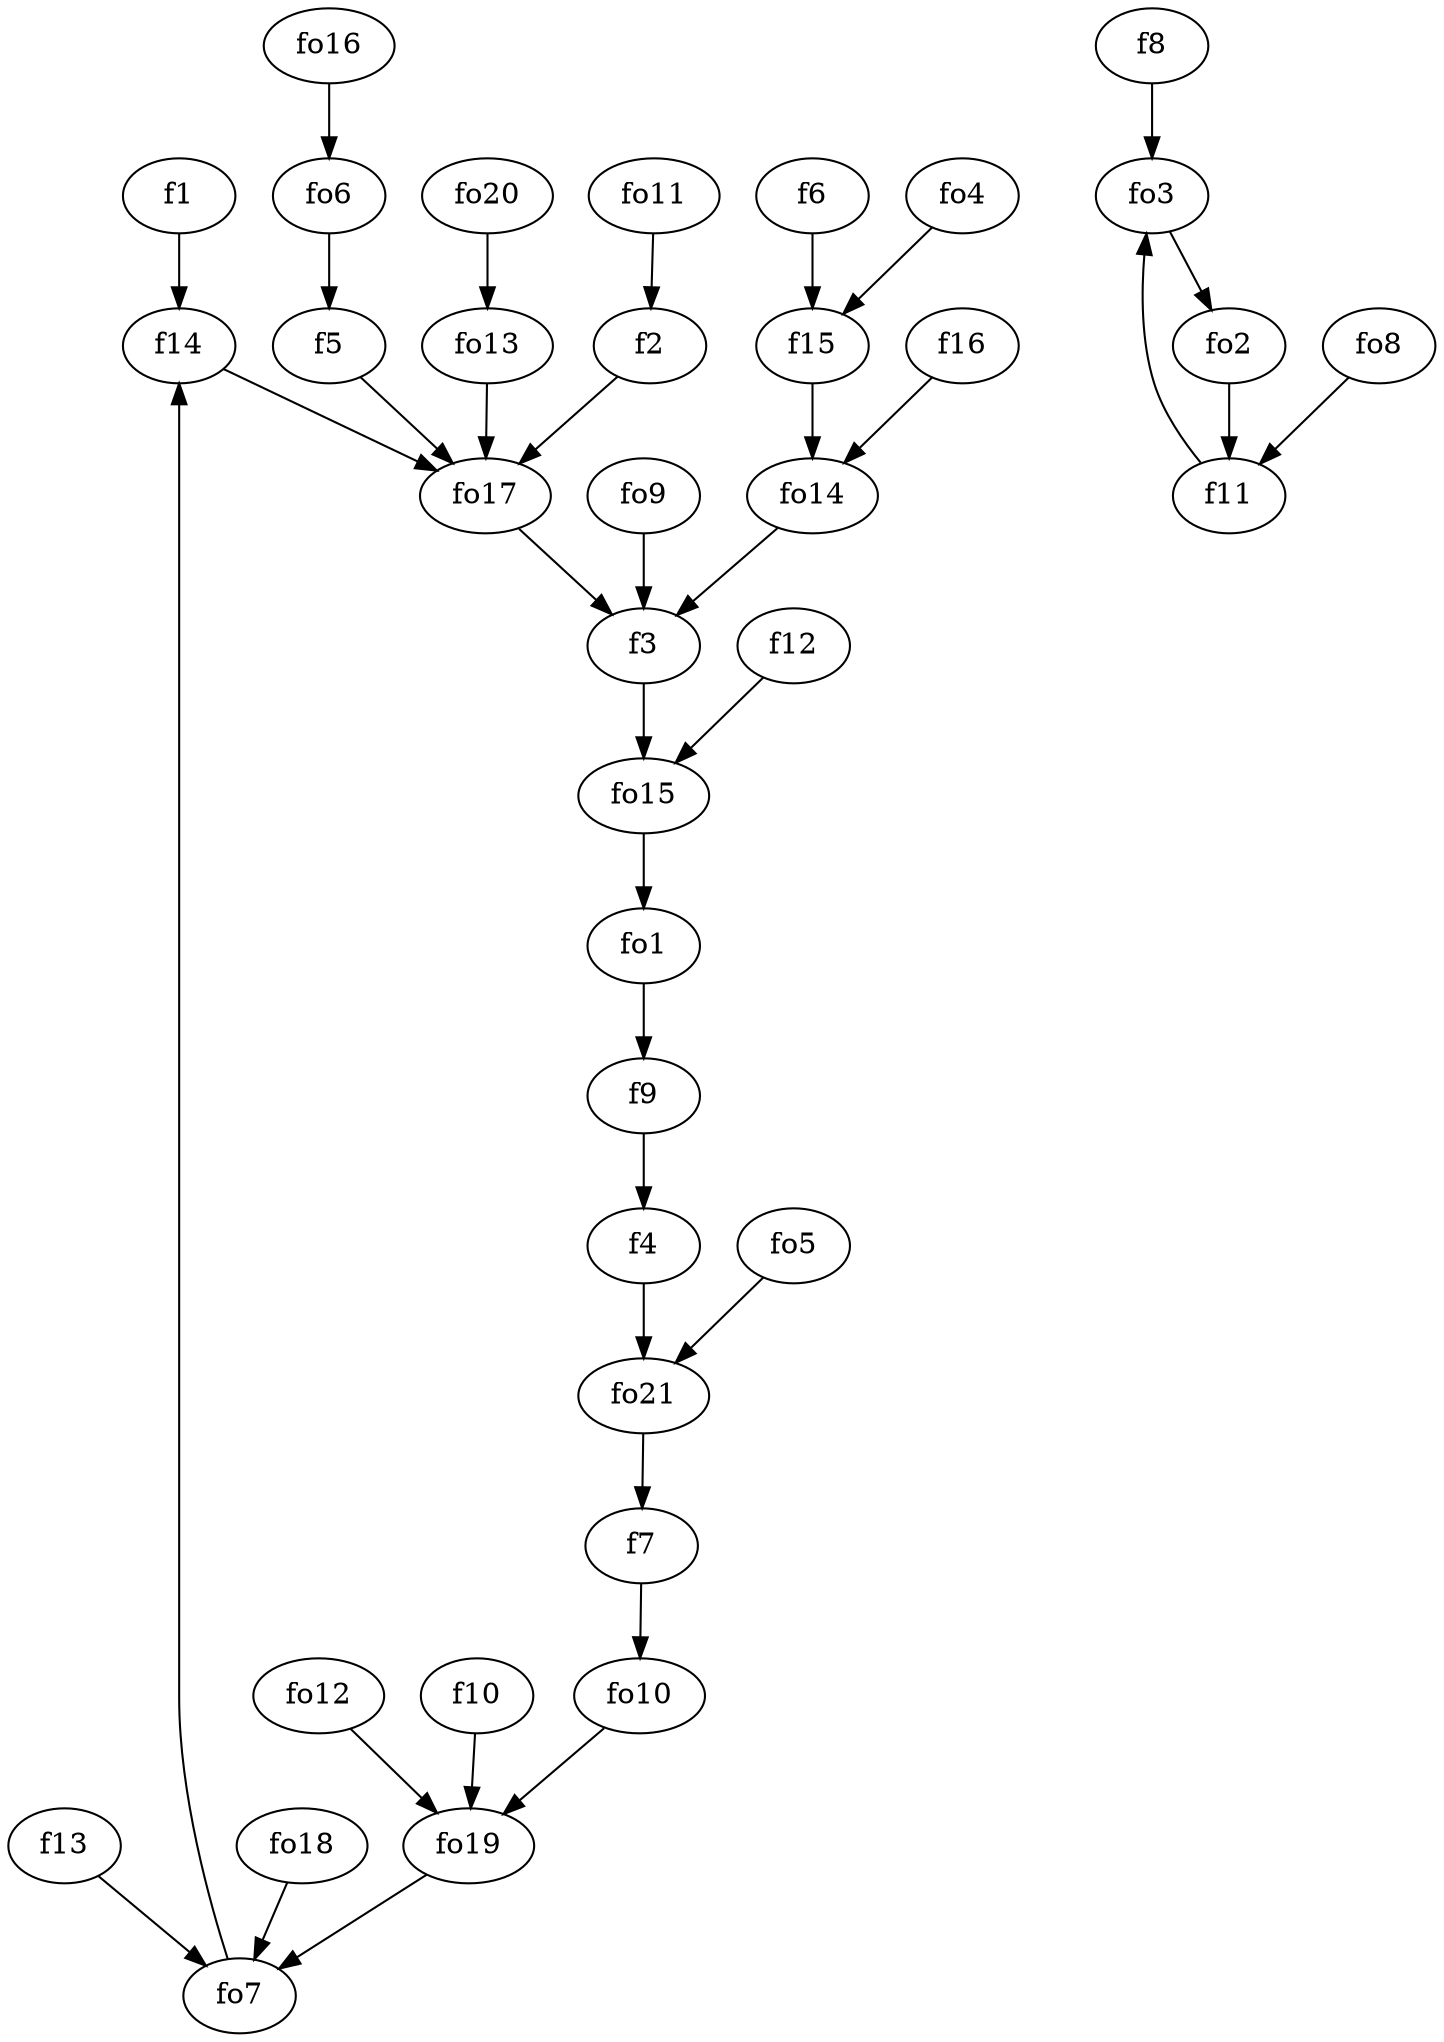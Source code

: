 strict digraph  {
f1;
f2;
f3;
f4;
f5;
f6;
f7;
f8;
f9;
f10;
f11;
f12;
f13;
f14;
f15;
f16;
fo1;
fo2;
fo3;
fo4;
fo5;
fo6;
fo7;
fo8;
fo9;
fo10;
fo11;
fo12;
fo13;
fo14;
fo15;
fo16;
fo17;
fo18;
fo19;
fo20;
fo21;
f1 -> f14  [weight=2];
f2 -> fo17  [weight=2];
f3 -> fo15  [weight=2];
f4 -> fo21  [weight=2];
f5 -> fo17  [weight=2];
f6 -> f15  [weight=2];
f7 -> fo10  [weight=2];
f8 -> fo3  [weight=2];
f9 -> f4  [weight=2];
f10 -> fo19  [weight=2];
f11 -> fo3  [weight=2];
f12 -> fo15  [weight=2];
f13 -> fo7  [weight=2];
f14 -> fo17  [weight=2];
f15 -> fo14  [weight=2];
f16 -> fo14  [weight=2];
fo1 -> f9  [weight=2];
fo2 -> f11  [weight=2];
fo3 -> fo2  [weight=2];
fo4 -> f15  [weight=2];
fo5 -> fo21  [weight=2];
fo6 -> f5  [weight=2];
fo7 -> f14  [weight=2];
fo8 -> f11  [weight=2];
fo9 -> f3  [weight=2];
fo10 -> fo19  [weight=2];
fo11 -> f2  [weight=2];
fo12 -> fo19  [weight=2];
fo13 -> fo17  [weight=2];
fo14 -> f3  [weight=2];
fo15 -> fo1  [weight=2];
fo16 -> fo6  [weight=2];
fo17 -> f3  [weight=2];
fo18 -> fo7  [weight=2];
fo19 -> fo7  [weight=2];
fo20 -> fo13  [weight=2];
fo21 -> f7  [weight=2];
}
